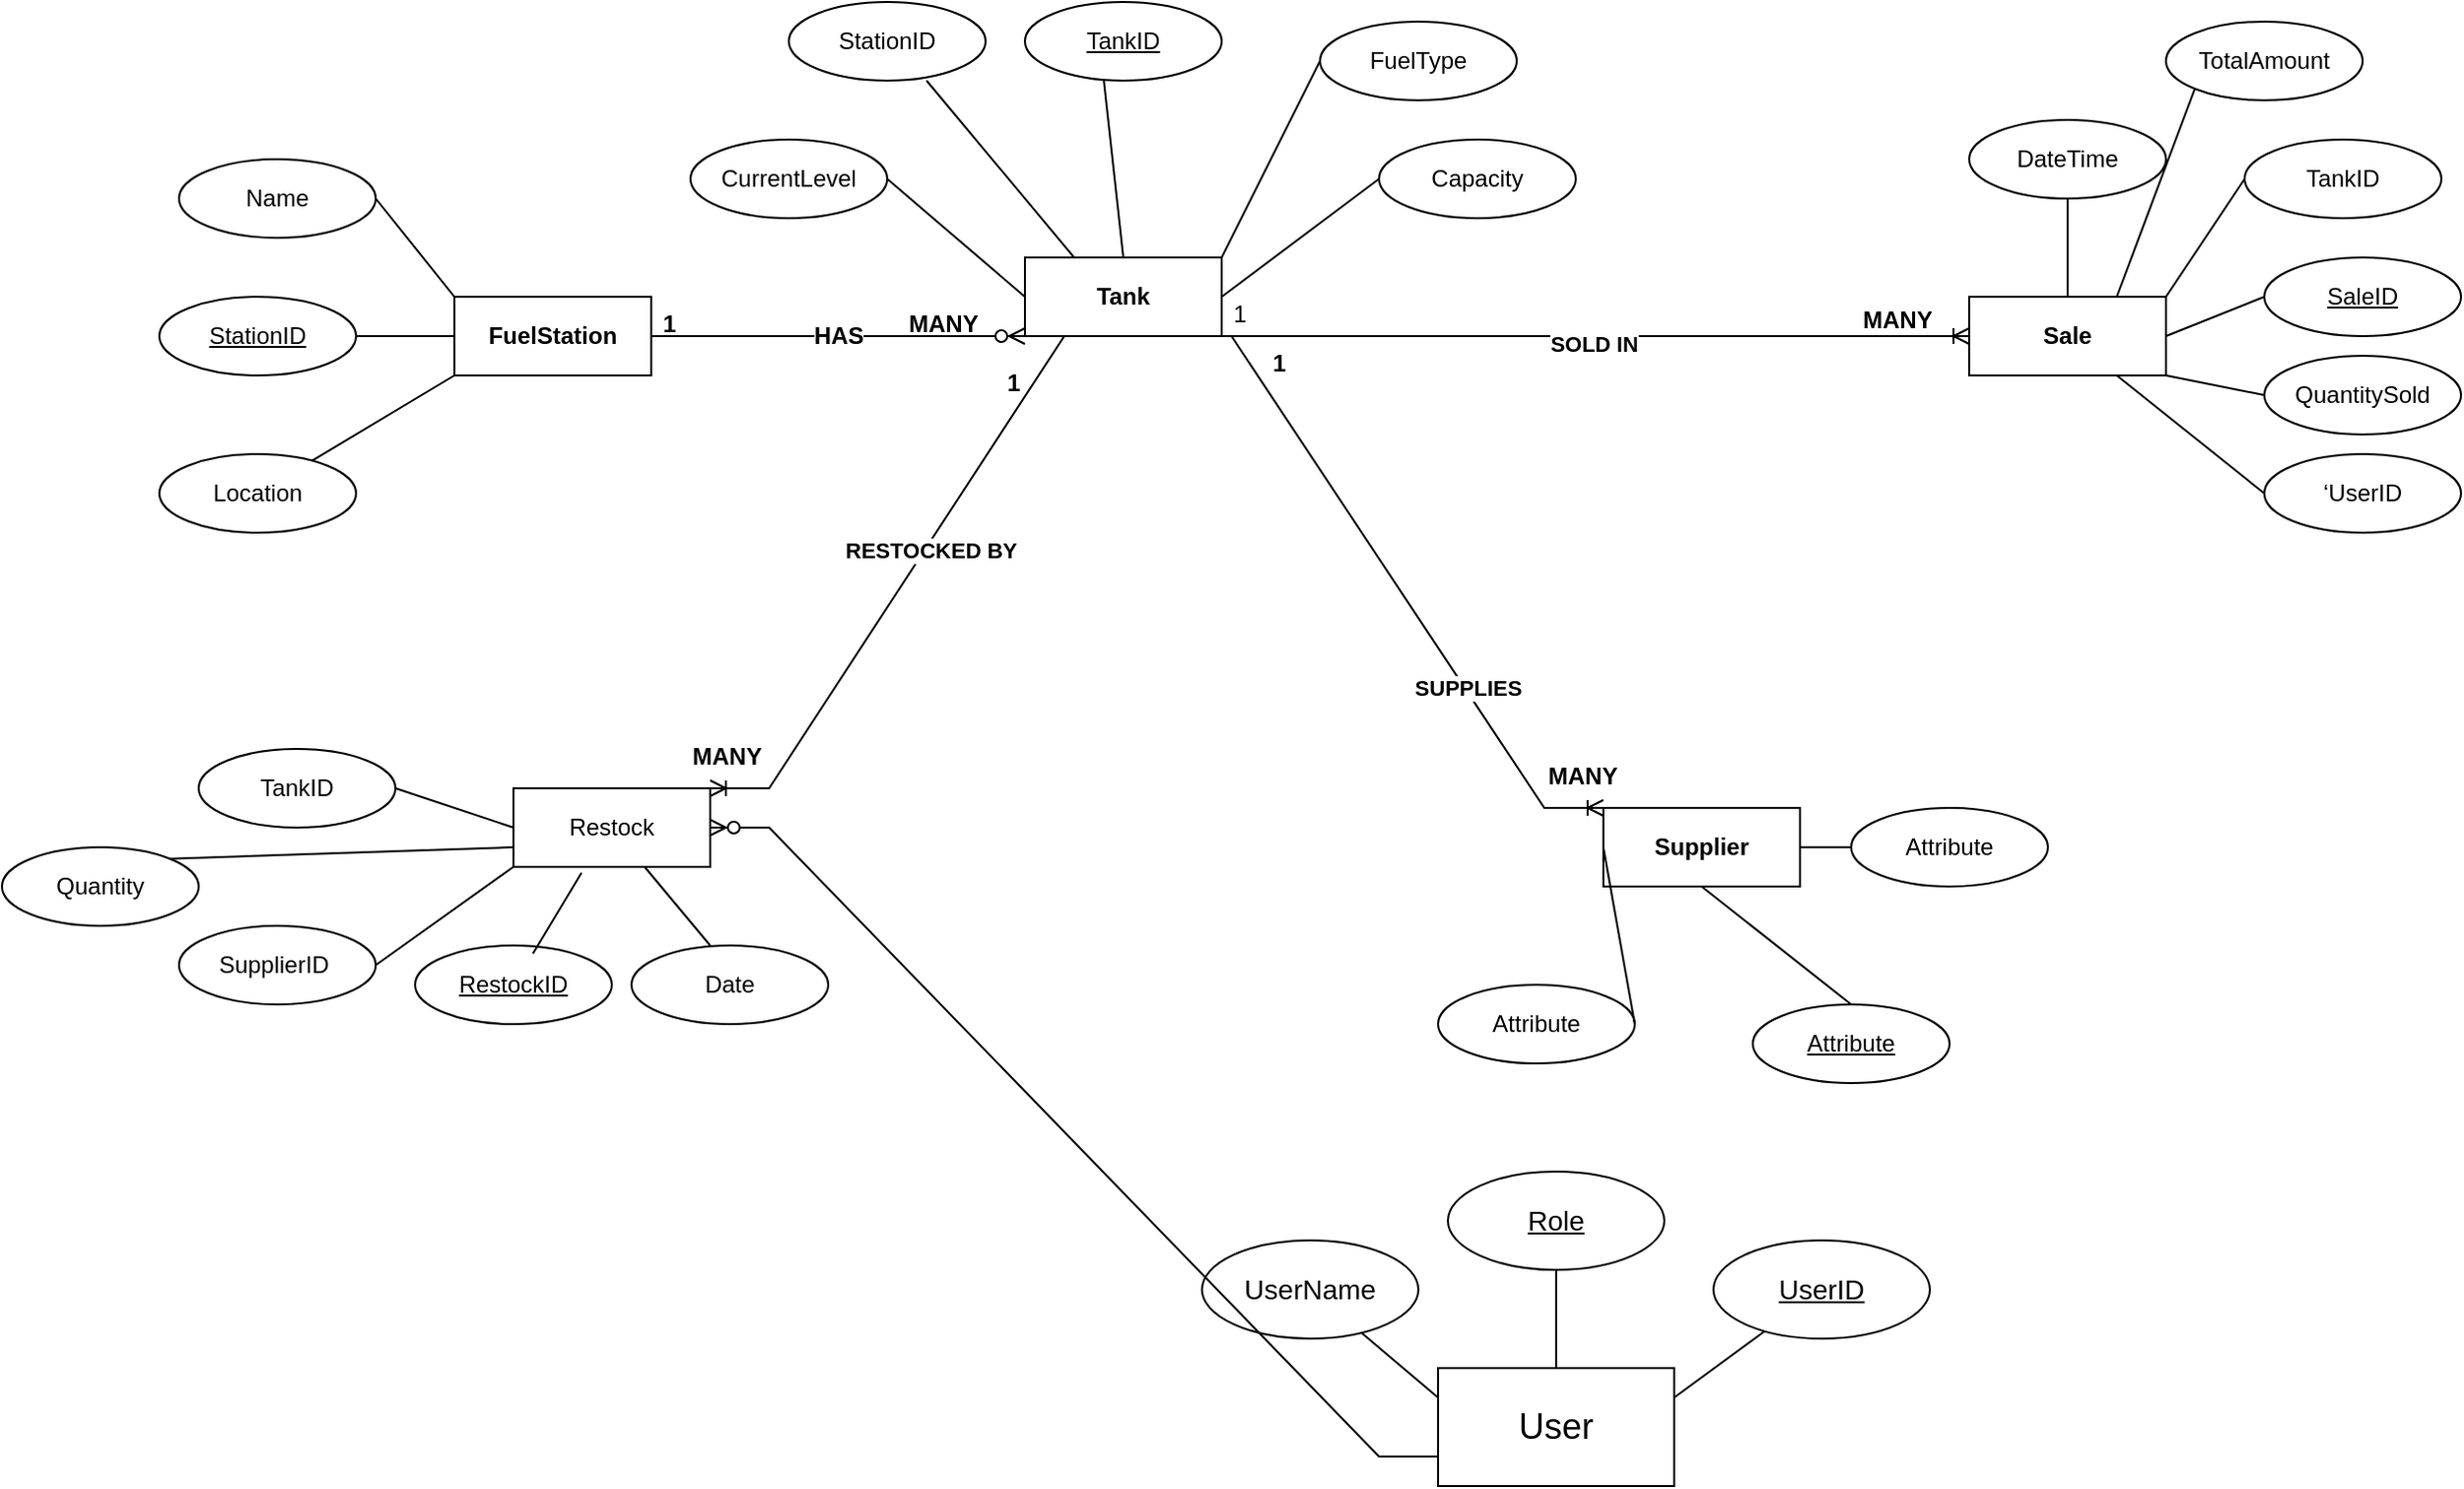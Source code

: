 <mxfile version="26.2.15">
  <diagram name="Page-1" id="hnfMHn1mykD2UUGemqTV">
    <mxGraphModel dx="2778" dy="2109" grid="1" gridSize="10" guides="1" tooltips="1" connect="1" arrows="1" fold="1" page="1" pageScale="1" pageWidth="827" pageHeight="1169" math="0" shadow="0">
      <root>
        <mxCell id="0" />
        <mxCell id="1" parent="0" />
        <mxCell id="CkyMMpfJ883GypdnXkTS-9" value="&lt;div&gt;&lt;b&gt;FuelStation&lt;/b&gt;&lt;/div&gt;" style="whiteSpace=wrap;html=1;align=center;" parent="1" vertex="1">
          <mxGeometry x="-270" y="-20" width="100" height="40" as="geometry" />
        </mxCell>
        <mxCell id="CkyMMpfJ883GypdnXkTS-10" value="&lt;div&gt;Restock&lt;/div&gt;" style="whiteSpace=wrap;html=1;align=center;" parent="1" vertex="1">
          <mxGeometry x="-240" y="230" width="100" height="40" as="geometry" />
        </mxCell>
        <mxCell id="CkyMMpfJ883GypdnXkTS-11" value="&lt;div&gt;&lt;b&gt;Tank&lt;/b&gt;&lt;/div&gt;" style="whiteSpace=wrap;html=1;align=center;" parent="1" vertex="1">
          <mxGeometry x="20" y="-40" width="100" height="40" as="geometry" />
        </mxCell>
        <mxCell id="CkyMMpfJ883GypdnXkTS-13" value="&lt;div&gt;&lt;b&gt;Sale&lt;/b&gt;&lt;/div&gt;" style="whiteSpace=wrap;html=1;align=center;" parent="1" vertex="1">
          <mxGeometry x="500" y="-20" width="100" height="40" as="geometry" />
        </mxCell>
        <mxCell id="CkyMMpfJ883GypdnXkTS-14" value="&lt;div&gt;&lt;strong&gt;Supplier&lt;/strong&gt;&lt;/div&gt;" style="whiteSpace=wrap;html=1;align=center;" parent="1" vertex="1">
          <mxGeometry x="314" y="240" width="100" height="40" as="geometry" />
        </mxCell>
        <mxCell id="CkyMMpfJ883GypdnXkTS-15" value="&lt;div&gt;Name&lt;/div&gt;" style="ellipse;whiteSpace=wrap;html=1;align=center;" parent="1" vertex="1">
          <mxGeometry x="-410" y="-90" width="100" height="40" as="geometry" />
        </mxCell>
        <mxCell id="CkyMMpfJ883GypdnXkTS-16" value="&lt;div&gt;Location&lt;/div&gt;" style="ellipse;whiteSpace=wrap;html=1;align=center;" parent="1" vertex="1">
          <mxGeometry x="-420" y="60" width="100" height="40" as="geometry" />
        </mxCell>
        <mxCell id="CkyMMpfJ883GypdnXkTS-17" value="&lt;div&gt;StationID&lt;/div&gt;" style="ellipse;whiteSpace=wrap;html=1;align=center;fontStyle=4;" parent="1" vertex="1">
          <mxGeometry x="-420" y="-20" width="100" height="40" as="geometry" />
        </mxCell>
        <mxCell id="CkyMMpfJ883GypdnXkTS-20" value="" style="endArrow=none;html=1;rounded=0;exitX=0;exitY=0;exitDx=0;exitDy=0;entryX=1;entryY=0.5;entryDx=0;entryDy=0;" parent="1" source="CkyMMpfJ883GypdnXkTS-9" target="CkyMMpfJ883GypdnXkTS-15" edge="1">
          <mxGeometry relative="1" as="geometry">
            <mxPoint x="250" y="150" as="sourcePoint" />
            <mxPoint x="410" y="150" as="targetPoint" />
            <Array as="points" />
          </mxGeometry>
        </mxCell>
        <mxCell id="CkyMMpfJ883GypdnXkTS-21" value="" style="endArrow=none;html=1;rounded=0;exitX=0;exitY=0.5;exitDx=0;exitDy=0;entryX=1;entryY=0.5;entryDx=0;entryDy=0;" parent="1" source="CkyMMpfJ883GypdnXkTS-9" target="CkyMMpfJ883GypdnXkTS-17" edge="1">
          <mxGeometry relative="1" as="geometry">
            <mxPoint x="250" y="150" as="sourcePoint" />
            <mxPoint x="410" y="150" as="targetPoint" />
          </mxGeometry>
        </mxCell>
        <mxCell id="CkyMMpfJ883GypdnXkTS-23" value="" style="endArrow=none;html=1;rounded=0;exitX=0;exitY=1;exitDx=0;exitDy=0;" parent="1" source="CkyMMpfJ883GypdnXkTS-9" target="CkyMMpfJ883GypdnXkTS-16" edge="1">
          <mxGeometry relative="1" as="geometry">
            <mxPoint x="250" y="150" as="sourcePoint" />
            <mxPoint x="410" y="150" as="targetPoint" />
          </mxGeometry>
        </mxCell>
        <mxCell id="CkyMMpfJ883GypdnXkTS-26" value="&lt;div&gt;StationID&lt;/div&gt;" style="ellipse;whiteSpace=wrap;html=1;align=center;" parent="1" vertex="1">
          <mxGeometry x="-100" y="-170" width="100" height="40" as="geometry" />
        </mxCell>
        <mxCell id="CkyMMpfJ883GypdnXkTS-27" value="&lt;div&gt;CurrentLevel&lt;/div&gt;" style="ellipse;whiteSpace=wrap;html=1;align=center;" parent="1" vertex="1">
          <mxGeometry x="-150" y="-100" width="100" height="40" as="geometry" />
        </mxCell>
        <mxCell id="CkyMMpfJ883GypdnXkTS-28" value="&lt;div&gt;FuelType&lt;/div&gt;" style="ellipse;whiteSpace=wrap;html=1;align=center;" parent="1" vertex="1">
          <mxGeometry x="170" y="-160" width="100" height="40" as="geometry" />
        </mxCell>
        <mxCell id="CkyMMpfJ883GypdnXkTS-29" value="&lt;div&gt;Capacity&lt;/div&gt;" style="ellipse;whiteSpace=wrap;html=1;align=center;" parent="1" vertex="1">
          <mxGeometry x="200" y="-100" width="100" height="40" as="geometry" />
        </mxCell>
        <mxCell id="CkyMMpfJ883GypdnXkTS-41" value="" style="endArrow=none;html=1;rounded=0;exitX=0.7;exitY=1;exitDx=0;exitDy=0;entryX=0.25;entryY=0;entryDx=0;entryDy=0;exitPerimeter=0;" parent="1" source="CkyMMpfJ883GypdnXkTS-26" target="CkyMMpfJ883GypdnXkTS-11" edge="1">
          <mxGeometry relative="1" as="geometry">
            <mxPoint x="-30" y="-60" as="sourcePoint" />
            <mxPoint x="130" y="-60" as="targetPoint" />
          </mxGeometry>
        </mxCell>
        <mxCell id="CkyMMpfJ883GypdnXkTS-43" value="" style="endArrow=none;html=1;rounded=0;exitX=0.4;exitY=0.975;exitDx=0;exitDy=0;exitPerimeter=0;entryX=0.5;entryY=0;entryDx=0;entryDy=0;" parent="1" target="CkyMMpfJ883GypdnXkTS-11" edge="1">
          <mxGeometry relative="1" as="geometry">
            <mxPoint x="60" y="-131" as="sourcePoint" />
            <mxPoint x="130" y="-60" as="targetPoint" />
          </mxGeometry>
        </mxCell>
        <mxCell id="CkyMMpfJ883GypdnXkTS-44" value="" style="endArrow=none;html=1;rounded=0;exitX=0;exitY=0.5;exitDx=0;exitDy=0;entryX=1;entryY=0;entryDx=0;entryDy=0;" parent="1" source="CkyMMpfJ883GypdnXkTS-28" target="CkyMMpfJ883GypdnXkTS-11" edge="1">
          <mxGeometry relative="1" as="geometry">
            <mxPoint x="-30" y="-60" as="sourcePoint" />
            <mxPoint x="130" y="-60" as="targetPoint" />
          </mxGeometry>
        </mxCell>
        <mxCell id="CkyMMpfJ883GypdnXkTS-46" value="" style="endArrow=none;html=1;rounded=0;entryX=0;entryY=0.5;entryDx=0;entryDy=0;exitX=1;exitY=0.5;exitDx=0;exitDy=0;" parent="1" source="CkyMMpfJ883GypdnXkTS-11" target="CkyMMpfJ883GypdnXkTS-29" edge="1">
          <mxGeometry relative="1" as="geometry">
            <mxPoint x="120" y="-70" as="sourcePoint" />
            <mxPoint x="130" y="-60" as="targetPoint" />
          </mxGeometry>
        </mxCell>
        <mxCell id="CkyMMpfJ883GypdnXkTS-47" value="&lt;div&gt;QuantitySold&lt;/div&gt;" style="ellipse;whiteSpace=wrap;html=1;align=center;" parent="1" vertex="1">
          <mxGeometry x="650" y="10" width="100" height="40" as="geometry" />
        </mxCell>
        <mxCell id="CkyMMpfJ883GypdnXkTS-48" value="&lt;div&gt;TankID&lt;/div&gt;" style="ellipse;whiteSpace=wrap;html=1;align=center;" parent="1" vertex="1">
          <mxGeometry x="640" y="-100" width="100" height="40" as="geometry" />
        </mxCell>
        <mxCell id="CkyMMpfJ883GypdnXkTS-49" value="&lt;div&gt;DateTime&lt;/div&gt;" style="ellipse;whiteSpace=wrap;html=1;align=center;" parent="1" vertex="1">
          <mxGeometry x="500" y="-110" width="100" height="40" as="geometry" />
        </mxCell>
        <mxCell id="CkyMMpfJ883GypdnXkTS-50" value="&lt;div&gt;TotalAmount&lt;/div&gt;" style="ellipse;whiteSpace=wrap;html=1;align=center;" parent="1" vertex="1">
          <mxGeometry x="600" y="-160" width="100" height="40" as="geometry" />
        </mxCell>
        <mxCell id="CkyMMpfJ883GypdnXkTS-51" value="&lt;div&gt;SaleID&lt;/div&gt;" style="ellipse;whiteSpace=wrap;html=1;align=center;fontStyle=4;" parent="1" vertex="1">
          <mxGeometry x="650" y="-40" width="100" height="40" as="geometry" />
        </mxCell>
        <mxCell id="CkyMMpfJ883GypdnXkTS-53" value="TankID" style="ellipse;whiteSpace=wrap;html=1;align=center;fontStyle=4;" parent="1" vertex="1">
          <mxGeometry x="20" y="-170" width="100" height="40" as="geometry" />
        </mxCell>
        <mxCell id="CkyMMpfJ883GypdnXkTS-55" value="" style="endArrow=none;html=1;rounded=0;entryX=0;entryY=0.5;entryDx=0;entryDy=0;exitX=1;exitY=0.5;exitDx=0;exitDy=0;" parent="1" source="CkyMMpfJ883GypdnXkTS-13" target="CkyMMpfJ883GypdnXkTS-51" edge="1">
          <mxGeometry relative="1" as="geometry">
            <mxPoint x="260" y="-50" as="sourcePoint" />
            <mxPoint x="420" y="-50" as="targetPoint" />
          </mxGeometry>
        </mxCell>
        <mxCell id="CkyMMpfJ883GypdnXkTS-56" value="" style="endArrow=none;html=1;rounded=0;entryX=0;entryY=0.5;entryDx=0;entryDy=0;exitX=1;exitY=0;exitDx=0;exitDy=0;" parent="1" source="CkyMMpfJ883GypdnXkTS-13" target="CkyMMpfJ883GypdnXkTS-48" edge="1">
          <mxGeometry relative="1" as="geometry">
            <mxPoint x="260" y="-50" as="sourcePoint" />
            <mxPoint x="420" y="-50" as="targetPoint" />
          </mxGeometry>
        </mxCell>
        <mxCell id="CkyMMpfJ883GypdnXkTS-57" value="" style="endArrow=none;html=1;rounded=0;entryX=0.5;entryY=1;entryDx=0;entryDy=0;exitX=0.5;exitY=0;exitDx=0;exitDy=0;" parent="1" source="CkyMMpfJ883GypdnXkTS-13" target="CkyMMpfJ883GypdnXkTS-49" edge="1">
          <mxGeometry relative="1" as="geometry">
            <mxPoint x="260" y="-50" as="sourcePoint" />
            <mxPoint x="420" y="-50" as="targetPoint" />
          </mxGeometry>
        </mxCell>
        <mxCell id="CkyMMpfJ883GypdnXkTS-58" value="" style="endArrow=none;html=1;rounded=0;entryX=0;entryY=1;entryDx=0;entryDy=0;exitX=0.75;exitY=0;exitDx=0;exitDy=0;" parent="1" source="CkyMMpfJ883GypdnXkTS-13" target="CkyMMpfJ883GypdnXkTS-50" edge="1">
          <mxGeometry relative="1" as="geometry">
            <mxPoint x="260" y="-50" as="sourcePoint" />
            <mxPoint x="420" y="-50" as="targetPoint" />
          </mxGeometry>
        </mxCell>
        <mxCell id="CkyMMpfJ883GypdnXkTS-59" value="" style="endArrow=none;html=1;rounded=0;entryX=0;entryY=0.5;entryDx=0;entryDy=0;exitX=1;exitY=1;exitDx=0;exitDy=0;" parent="1" source="CkyMMpfJ883GypdnXkTS-13" target="CkyMMpfJ883GypdnXkTS-47" edge="1">
          <mxGeometry relative="1" as="geometry">
            <mxPoint x="260" y="-50" as="sourcePoint" />
            <mxPoint x="420" y="-50" as="targetPoint" />
          </mxGeometry>
        </mxCell>
        <mxCell id="CkyMMpfJ883GypdnXkTS-60" value="Attribute" style="ellipse;whiteSpace=wrap;html=1;align=center;" parent="1" vertex="1">
          <mxGeometry x="230" y="330" width="100" height="40" as="geometry" />
        </mxCell>
        <mxCell id="CkyMMpfJ883GypdnXkTS-61" value="Attribute" style="ellipse;whiteSpace=wrap;html=1;align=center;" parent="1" vertex="1">
          <mxGeometry x="440" y="240" width="100" height="40" as="geometry" />
        </mxCell>
        <mxCell id="CkyMMpfJ883GypdnXkTS-62" value="Attribute" style="ellipse;whiteSpace=wrap;html=1;align=center;fontStyle=4;" parent="1" vertex="1">
          <mxGeometry x="390" y="340" width="100" height="40" as="geometry" />
        </mxCell>
        <mxCell id="CkyMMpfJ883GypdnXkTS-63" value="" style="endArrow=none;html=1;rounded=0;entryX=0;entryY=0.5;entryDx=0;entryDy=0;exitX=1;exitY=0.5;exitDx=0;exitDy=0;" parent="1" source="CkyMMpfJ883GypdnXkTS-14" target="CkyMMpfJ883GypdnXkTS-61" edge="1">
          <mxGeometry relative="1" as="geometry">
            <mxPoint x="250" y="290" as="sourcePoint" />
            <mxPoint x="410" y="290" as="targetPoint" />
          </mxGeometry>
        </mxCell>
        <mxCell id="CkyMMpfJ883GypdnXkTS-64" value="" style="endArrow=none;html=1;rounded=0;entryX=0.5;entryY=0;entryDx=0;entryDy=0;exitX=0.5;exitY=1;exitDx=0;exitDy=0;" parent="1" source="CkyMMpfJ883GypdnXkTS-14" target="CkyMMpfJ883GypdnXkTS-62" edge="1">
          <mxGeometry relative="1" as="geometry">
            <mxPoint x="260" y="380" as="sourcePoint" />
            <mxPoint x="410" y="290" as="targetPoint" />
          </mxGeometry>
        </mxCell>
        <mxCell id="CkyMMpfJ883GypdnXkTS-65" value="" style="endArrow=none;html=1;rounded=0;exitX=1;exitY=0.5;exitDx=0;exitDy=0;entryX=0;entryY=0.5;entryDx=0;entryDy=0;" parent="1" source="CkyMMpfJ883GypdnXkTS-60" target="CkyMMpfJ883GypdnXkTS-14" edge="1">
          <mxGeometry relative="1" as="geometry">
            <mxPoint x="250" y="290" as="sourcePoint" />
            <mxPoint x="410" y="290" as="targetPoint" />
          </mxGeometry>
        </mxCell>
        <mxCell id="CkyMMpfJ883GypdnXkTS-67" value="&lt;div&gt;Quantity&lt;/div&gt;" style="ellipse;whiteSpace=wrap;html=1;align=center;" parent="1" vertex="1">
          <mxGeometry x="-500" y="260" width="100" height="40" as="geometry" />
        </mxCell>
        <mxCell id="CkyMMpfJ883GypdnXkTS-68" value="&lt;div&gt;Date&lt;/div&gt;" style="ellipse;whiteSpace=wrap;html=1;align=center;" parent="1" vertex="1">
          <mxGeometry x="-180" y="310" width="100" height="40" as="geometry" />
        </mxCell>
        <mxCell id="CkyMMpfJ883GypdnXkTS-69" value="&lt;div&gt;TankID&lt;/div&gt;" style="ellipse;whiteSpace=wrap;html=1;align=center;" parent="1" vertex="1">
          <mxGeometry x="-400" y="210" width="100" height="40" as="geometry" />
        </mxCell>
        <mxCell id="CkyMMpfJ883GypdnXkTS-70" value="&lt;div&gt;SupplierID&amp;nbsp;&lt;/div&gt;" style="ellipse;whiteSpace=wrap;html=1;align=center;" parent="1" vertex="1">
          <mxGeometry x="-410" y="300" width="100" height="40" as="geometry" />
        </mxCell>
        <mxCell id="CkyMMpfJ883GypdnXkTS-71" value="&lt;div&gt;RestockID&lt;/div&gt;" style="ellipse;whiteSpace=wrap;html=1;align=center;fontStyle=4;" parent="1" vertex="1">
          <mxGeometry x="-290" y="310" width="100" height="40" as="geometry" />
        </mxCell>
        <mxCell id="CkyMMpfJ883GypdnXkTS-72" value="" style="endArrow=none;html=1;rounded=0;exitX=0;exitY=0.75;exitDx=0;exitDy=0;entryX=1;entryY=0;entryDx=0;entryDy=0;" parent="1" source="CkyMMpfJ883GypdnXkTS-10" target="CkyMMpfJ883GypdnXkTS-67" edge="1">
          <mxGeometry relative="1" as="geometry">
            <mxPoint x="-70" y="100" as="sourcePoint" />
            <mxPoint x="-410" y="266" as="targetPoint" />
          </mxGeometry>
        </mxCell>
        <mxCell id="CkyMMpfJ883GypdnXkTS-73" value="" style="endArrow=none;html=1;rounded=0;exitX=0.4;exitY=0;exitDx=0;exitDy=0;exitPerimeter=0;" parent="1" source="CkyMMpfJ883GypdnXkTS-68" target="CkyMMpfJ883GypdnXkTS-10" edge="1">
          <mxGeometry relative="1" as="geometry">
            <mxPoint x="-70" y="100" as="sourcePoint" />
            <mxPoint x="90" y="100" as="targetPoint" />
          </mxGeometry>
        </mxCell>
        <mxCell id="CkyMMpfJ883GypdnXkTS-74" value="" style="endArrow=none;html=1;rounded=0;entryX=0.599;entryY=0.104;entryDx=0;entryDy=0;entryPerimeter=0;exitX=0.346;exitY=1.075;exitDx=0;exitDy=0;exitPerimeter=0;" parent="1" source="CkyMMpfJ883GypdnXkTS-10" target="CkyMMpfJ883GypdnXkTS-71" edge="1">
          <mxGeometry relative="1" as="geometry">
            <mxPoint x="-70" y="100" as="sourcePoint" />
            <mxPoint x="90" y="100" as="targetPoint" />
          </mxGeometry>
        </mxCell>
        <mxCell id="CkyMMpfJ883GypdnXkTS-75" value="" style="endArrow=none;html=1;rounded=0;entryX=1;entryY=0.5;entryDx=0;entryDy=0;exitX=0;exitY=1;exitDx=0;exitDy=0;" parent="1" source="CkyMMpfJ883GypdnXkTS-10" target="CkyMMpfJ883GypdnXkTS-70" edge="1">
          <mxGeometry relative="1" as="geometry">
            <mxPoint x="-70" y="100" as="sourcePoint" />
            <mxPoint x="90" y="100" as="targetPoint" />
          </mxGeometry>
        </mxCell>
        <mxCell id="CkyMMpfJ883GypdnXkTS-76" value="" style="endArrow=none;html=1;rounded=0;exitX=0;exitY=0.5;exitDx=0;exitDy=0;entryX=1;entryY=0.5;entryDx=0;entryDy=0;" parent="1" source="CkyMMpfJ883GypdnXkTS-10" target="CkyMMpfJ883GypdnXkTS-69" edge="1">
          <mxGeometry relative="1" as="geometry">
            <mxPoint x="-70" y="100" as="sourcePoint" />
            <mxPoint x="90" y="100" as="targetPoint" />
          </mxGeometry>
        </mxCell>
        <mxCell id="CkyMMpfJ883GypdnXkTS-79" value="" style="endArrow=none;html=1;rounded=0;exitX=1;exitY=0.5;exitDx=0;exitDy=0;entryX=0;entryY=0.5;entryDx=0;entryDy=0;" parent="1" source="CkyMMpfJ883GypdnXkTS-27" target="CkyMMpfJ883GypdnXkTS-11" edge="1">
          <mxGeometry relative="1" as="geometry">
            <mxPoint x="-180" y="90" as="sourcePoint" />
            <mxPoint x="-20" y="90" as="targetPoint" />
          </mxGeometry>
        </mxCell>
        <mxCell id="CkyMMpfJ883GypdnXkTS-80" value="&lt;b&gt;HAS&lt;/b&gt;" style="edgeStyle=entityRelationEdgeStyle;fontSize=12;html=1;endArrow=ERzeroToMany;endFill=1;rounded=0;exitX=1;exitY=0.5;exitDx=0;exitDy=0;entryX=0;entryY=1;entryDx=0;entryDy=0;" parent="1" source="CkyMMpfJ883GypdnXkTS-9" target="CkyMMpfJ883GypdnXkTS-11" edge="1">
          <mxGeometry width="100" height="100" relative="1" as="geometry">
            <mxPoint x="-50" y="60" as="sourcePoint" />
            <mxPoint x="50" y="-40" as="targetPoint" />
          </mxGeometry>
        </mxCell>
        <mxCell id="CkyMMpfJ883GypdnXkTS-86" value="&lt;b&gt;1&lt;/b&gt;" style="text;strokeColor=none;fillColor=none;spacingLeft=4;spacingRight=4;overflow=hidden;rotatable=0;points=[[0,0.5],[1,0.5]];portConstraint=eastwest;fontSize=12;whiteSpace=wrap;html=1;" parent="1" vertex="1">
          <mxGeometry x="-170" y="-20" width="40" height="30" as="geometry" />
        </mxCell>
        <mxCell id="CkyMMpfJ883GypdnXkTS-92" value="&lt;b&gt;MANY&lt;/b&gt;" style="text;strokeColor=none;fillColor=none;spacingLeft=4;spacingRight=4;overflow=hidden;rotatable=0;points=[[0,0.5],[1,0.5]];portConstraint=eastwest;fontSize=12;whiteSpace=wrap;html=1;" parent="1" vertex="1">
          <mxGeometry x="-45" y="-20" width="50" height="30" as="geometry" />
        </mxCell>
        <mxCell id="CkyMMpfJ883GypdnXkTS-96" value="" style="edgeStyle=entityRelationEdgeStyle;fontSize=12;html=1;endArrow=ERoneToMany;rounded=0;exitX=1;exitY=1;exitDx=0;exitDy=0;entryX=0;entryY=0.5;entryDx=0;entryDy=0;" parent="1" source="CkyMMpfJ883GypdnXkTS-11" target="CkyMMpfJ883GypdnXkTS-13" edge="1">
          <mxGeometry width="100" height="100" relative="1" as="geometry">
            <mxPoint x="290" y="190" as="sourcePoint" />
            <mxPoint x="390" y="90" as="targetPoint" />
          </mxGeometry>
        </mxCell>
        <mxCell id="CkyMMpfJ883GypdnXkTS-97" value="&lt;b&gt;SOLD IN&lt;/b&gt;" style="edgeLabel;html=1;align=center;verticalAlign=middle;resizable=0;points=[];" parent="CkyMMpfJ883GypdnXkTS-96" connectable="0" vertex="1">
          <mxGeometry x="-0.007" y="-4" relative="1" as="geometry">
            <mxPoint as="offset" />
          </mxGeometry>
        </mxCell>
        <mxCell id="CkyMMpfJ883GypdnXkTS-98" value="&lt;b&gt;MANY&lt;/b&gt;" style="text;strokeColor=none;fillColor=none;spacingLeft=4;spacingRight=4;overflow=hidden;rotatable=0;points=[[0,0.5],[1,0.5]];portConstraint=eastwest;fontSize=12;whiteSpace=wrap;html=1;" parent="1" vertex="1">
          <mxGeometry x="440" y="-22.5" width="50" height="20" as="geometry" />
        </mxCell>
        <mxCell id="CkyMMpfJ883GypdnXkTS-99" value="1" style="text;strokeColor=none;fillColor=none;spacingLeft=4;spacingRight=4;overflow=hidden;rotatable=0;points=[[0,0.5],[1,0.5]];portConstraint=eastwest;fontSize=12;whiteSpace=wrap;html=1;" parent="1" vertex="1">
          <mxGeometry x="120" y="-25" width="20" height="25" as="geometry" />
        </mxCell>
        <mxCell id="CkyMMpfJ883GypdnXkTS-118" value="" style="edgeStyle=entityRelationEdgeStyle;fontSize=12;html=1;endArrow=ERoneToMany;rounded=0;exitX=0.5;exitY=1;exitDx=0;exitDy=0;entryX=1;entryY=0;entryDx=0;entryDy=0;" parent="1" source="CkyMMpfJ883GypdnXkTS-11" target="CkyMMpfJ883GypdnXkTS-10" edge="1">
          <mxGeometry width="100" height="100" relative="1" as="geometry">
            <mxPoint x="60" y="10" as="sourcePoint" />
            <mxPoint x="20" y="90" as="targetPoint" />
            <Array as="points">
              <mxPoint x="-130" y="120" />
              <mxPoint y="120" />
            </Array>
          </mxGeometry>
        </mxCell>
        <mxCell id="CkyMMpfJ883GypdnXkTS-119" value="&lt;div&gt;&lt;b&gt;RESTOCKED BY&lt;/b&gt;&lt;/div&gt;" style="edgeLabel;html=1;align=center;verticalAlign=middle;resizable=0;points=[];" parent="CkyMMpfJ883GypdnXkTS-118" connectable="0" vertex="1">
          <mxGeometry x="-0.057" y="2" relative="1" as="geometry">
            <mxPoint as="offset" />
          </mxGeometry>
        </mxCell>
        <mxCell id="CkyMMpfJ883GypdnXkTS-120" value="&lt;b&gt;MANY&lt;/b&gt;" style="text;strokeColor=none;fillColor=none;spacingLeft=4;spacingRight=4;overflow=hidden;rotatable=0;points=[[0,0.5],[1,0.5]];portConstraint=eastwest;fontSize=12;whiteSpace=wrap;html=1;" parent="1" vertex="1">
          <mxGeometry x="-155" y="200" width="50" height="20" as="geometry" />
        </mxCell>
        <mxCell id="CkyMMpfJ883GypdnXkTS-121" value="&lt;b&gt;1&lt;/b&gt;" style="text;strokeColor=none;fillColor=none;spacingLeft=4;spacingRight=4;overflow=hidden;rotatable=0;points=[[0,0.5],[1,0.5]];portConstraint=eastwest;fontSize=12;whiteSpace=wrap;html=1;" parent="1" vertex="1">
          <mxGeometry x="5" y="10" width="20" height="20" as="geometry" />
        </mxCell>
        <mxCell id="CkyMMpfJ883GypdnXkTS-125" value="" style="edgeStyle=entityRelationEdgeStyle;fontSize=12;html=1;endArrow=ERoneToMany;rounded=0;exitX=0.75;exitY=1;exitDx=0;exitDy=0;entryX=0;entryY=0;entryDx=0;entryDy=0;" parent="1" source="CkyMMpfJ883GypdnXkTS-11" target="CkyMMpfJ883GypdnXkTS-14" edge="1">
          <mxGeometry width="100" height="100" relative="1" as="geometry">
            <mxPoint x="100" y="190" as="sourcePoint" />
            <mxPoint x="200" y="90" as="targetPoint" />
          </mxGeometry>
        </mxCell>
        <mxCell id="CkyMMpfJ883GypdnXkTS-126" value="&lt;div&gt;&lt;b&gt;SUPPLIES&lt;/b&gt;&lt;/div&gt;" style="edgeLabel;html=1;align=center;verticalAlign=middle;resizable=0;points=[];" parent="CkyMMpfJ883GypdnXkTS-125" connectable="0" vertex="1">
          <mxGeometry x="0.407" y="1" relative="1" as="geometry">
            <mxPoint as="offset" />
          </mxGeometry>
        </mxCell>
        <mxCell id="CkyMMpfJ883GypdnXkTS-127" value="&lt;b&gt;MANY&lt;/b&gt;" style="text;strokeColor=none;fillColor=none;spacingLeft=4;spacingRight=4;overflow=hidden;rotatable=0;points=[[0,0.5],[1,0.5]];portConstraint=eastwest;fontSize=12;whiteSpace=wrap;html=1;" parent="1" vertex="1">
          <mxGeometry x="280" y="210" width="50" height="20" as="geometry" />
        </mxCell>
        <mxCell id="CkyMMpfJ883GypdnXkTS-128" value="&lt;b&gt;1&lt;/b&gt;" style="text;strokeColor=none;fillColor=none;spacingLeft=4;spacingRight=4;overflow=hidden;rotatable=0;points=[[0,0.5],[1,0.5]];portConstraint=eastwest;fontSize=12;whiteSpace=wrap;html=1;" parent="1" vertex="1">
          <mxGeometry x="140" width="30" height="22.5" as="geometry" />
        </mxCell>
        <mxCell id="VQHKDpOr9CqLfhCD5Qzv-2" value="" style="endArrow=none;html=1;rounded=0;exitX=0.75;exitY=1;exitDx=0;exitDy=0;entryX=0;entryY=0.5;entryDx=0;entryDy=0;" edge="1" parent="1" source="CkyMMpfJ883GypdnXkTS-13" target="VQHKDpOr9CqLfhCD5Qzv-4">
          <mxGeometry width="50" height="50" relative="1" as="geometry">
            <mxPoint x="870" y="120" as="sourcePoint" />
            <mxPoint x="640.482" y="88.595" as="targetPoint" />
          </mxGeometry>
        </mxCell>
        <mxCell id="VQHKDpOr9CqLfhCD5Qzv-4" value="&lt;div&gt;‘UserID&lt;/div&gt;" style="ellipse;whiteSpace=wrap;html=1;align=center;" vertex="1" parent="1">
          <mxGeometry x="650" y="60" width="100" height="40" as="geometry" />
        </mxCell>
        <mxCell id="VQHKDpOr9CqLfhCD5Qzv-5" value="&lt;font style=&quot;font-size: 18px;&quot;&gt;User&lt;/font&gt;" style="rounded=0;whiteSpace=wrap;html=1;" vertex="1" parent="1">
          <mxGeometry x="230" y="525" width="120" height="60" as="geometry" />
        </mxCell>
        <mxCell id="VQHKDpOr9CqLfhCD5Qzv-7" value="" style="endArrow=none;html=1;rounded=0;exitX=1;exitY=0.25;exitDx=0;exitDy=0;" edge="1" parent="1" source="VQHKDpOr9CqLfhCD5Qzv-5" target="VQHKDpOr9CqLfhCD5Qzv-8">
          <mxGeometry width="50" height="50" relative="1" as="geometry">
            <mxPoint x="670" y="290" as="sourcePoint" />
            <mxPoint x="380" y="480" as="targetPoint" />
          </mxGeometry>
        </mxCell>
        <mxCell id="VQHKDpOr9CqLfhCD5Qzv-8" value="&lt;u&gt;&lt;font style=&quot;font-size: 14px;&quot;&gt;UserID&lt;/font&gt;&lt;/u&gt;" style="ellipse;whiteSpace=wrap;html=1;" vertex="1" parent="1">
          <mxGeometry x="370" y="460" width="110" height="50" as="geometry" />
        </mxCell>
        <mxCell id="VQHKDpOr9CqLfhCD5Qzv-9" value="&lt;font style=&quot;font-size: 14px;&quot;&gt;UserName&lt;/font&gt;" style="ellipse;whiteSpace=wrap;html=1;" vertex="1" parent="1">
          <mxGeometry x="110" y="460" width="110" height="50" as="geometry" />
        </mxCell>
        <mxCell id="VQHKDpOr9CqLfhCD5Qzv-10" value="" style="endArrow=none;html=1;rounded=0;exitX=0;exitY=0.25;exitDx=0;exitDy=0;" edge="1" parent="1" source="VQHKDpOr9CqLfhCD5Qzv-5" target="VQHKDpOr9CqLfhCD5Qzv-9">
          <mxGeometry width="50" height="50" relative="1" as="geometry">
            <mxPoint x="670" y="290" as="sourcePoint" />
            <mxPoint x="720" y="240" as="targetPoint" />
          </mxGeometry>
        </mxCell>
        <mxCell id="VQHKDpOr9CqLfhCD5Qzv-11" value="&lt;u&gt;&lt;font style=&quot;font-size: 14px;&quot;&gt;Role&lt;/font&gt;&lt;/u&gt;" style="ellipse;whiteSpace=wrap;html=1;" vertex="1" parent="1">
          <mxGeometry x="235" y="425" width="110" height="50" as="geometry" />
        </mxCell>
        <mxCell id="VQHKDpOr9CqLfhCD5Qzv-12" value="" style="endArrow=none;html=1;rounded=0;exitX=0.5;exitY=0;exitDx=0;exitDy=0;entryX=0.5;entryY=1;entryDx=0;entryDy=0;" edge="1" parent="1" source="VQHKDpOr9CqLfhCD5Qzv-5" target="VQHKDpOr9CqLfhCD5Qzv-11">
          <mxGeometry width="50" height="50" relative="1" as="geometry">
            <mxPoint x="670" y="290" as="sourcePoint" />
            <mxPoint x="720" y="240" as="targetPoint" />
          </mxGeometry>
        </mxCell>
        <mxCell id="VQHKDpOr9CqLfhCD5Qzv-15" value="" style="edgeStyle=entityRelationEdgeStyle;fontSize=12;html=1;endArrow=ERzeroToMany;endFill=1;rounded=0;exitX=0;exitY=0.75;exitDx=0;exitDy=0;entryX=1;entryY=0.5;entryDx=0;entryDy=0;" edge="1" parent="1" source="VQHKDpOr9CqLfhCD5Qzv-5" target="CkyMMpfJ883GypdnXkTS-10">
          <mxGeometry width="100" height="100" relative="1" as="geometry">
            <mxPoint x="230" y="553" as="sourcePoint" />
            <mxPoint x="-140" y="233" as="targetPoint" />
            <Array as="points">
              <mxPoint x="355" y="243" />
              <mxPoint x="30" y="423" />
              <mxPoint x="505" y="513" />
              <mxPoint x="190" y="523" />
              <mxPoint x="-140" y="250" />
              <mxPoint x="225" y="483" />
              <mxPoint x="150" y="293" />
              <mxPoint x="195" y="463" />
              <mxPoint x="265" y="323" />
              <mxPoint x="165" y="303" />
              <mxPoint x="220" y="523" />
            </Array>
          </mxGeometry>
        </mxCell>
      </root>
    </mxGraphModel>
  </diagram>
</mxfile>
